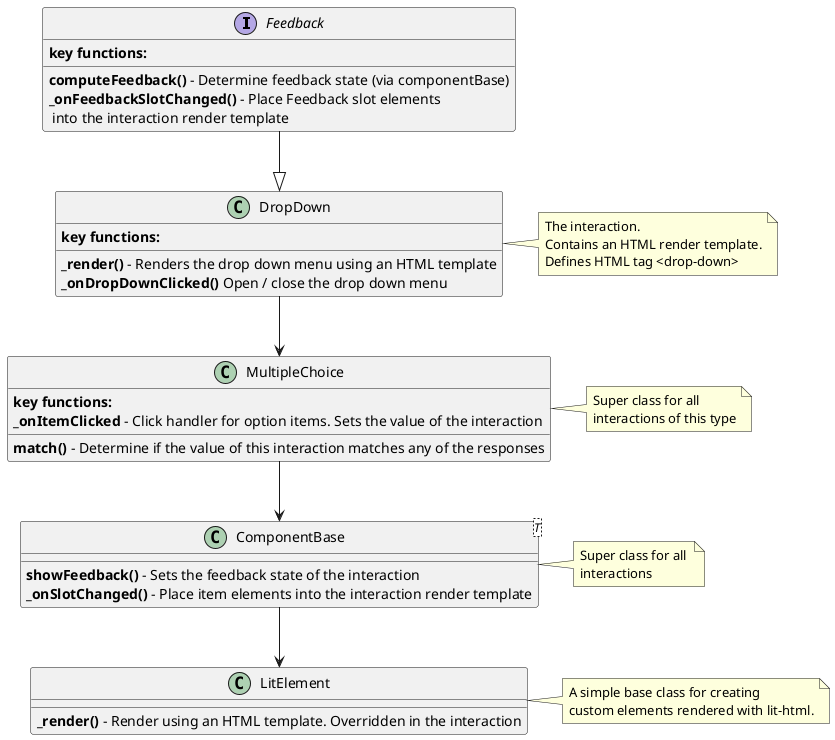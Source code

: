 @startuml drop-down

interface Feedback {
    <b>key functions:</b>
    <b>computeFeedback()</b> - Determine feedback state (via componentBase)
    <b>_onFeedbackSlotChanged()</b> - Place Feedback slot elements\n into the interaction render template
}

Feedback --|> DropDown

note right of DropDown : The interaction.\nContains an HTML render template.\nDefines HTML tag <drop-down>  
class DropDown {
    <b>key functions:</b>
    <b>_render()</b> - Renders the drop down menu using an HTML template
    <b>_onDropDownClicked()</b> Open / close the drop down menu
}

DropDown --> MultipleChoice
note right of MultipleChoice : Super class for all \ninteractions of this type 
class MultipleChoice {
    <b>key functions:</b>
    <b>_onItemClicked</b> - Click handler for option items. Sets the value of the interaction
    <b>match()</b> - Determine if the value of this interaction matches any of the responses
}

MultipleChoice --> ComponentBase
note right of ComponentBase: Super class for all \ninteractions
class ComponentBase<T> {
    <b>showFeedback()</b> - Sets the feedback state of the interaction
    <b>_onSlotChanged()</b> - Place item elements into the interaction render template
}

ComponentBase --> LitElement
note right of LitElement: A simple base class for creating\ncustom elements rendered with lit-html.
class LitElement {
    <b>_render()</b> - Render using an HTML template. Overridden in the interaction
}


@enduml